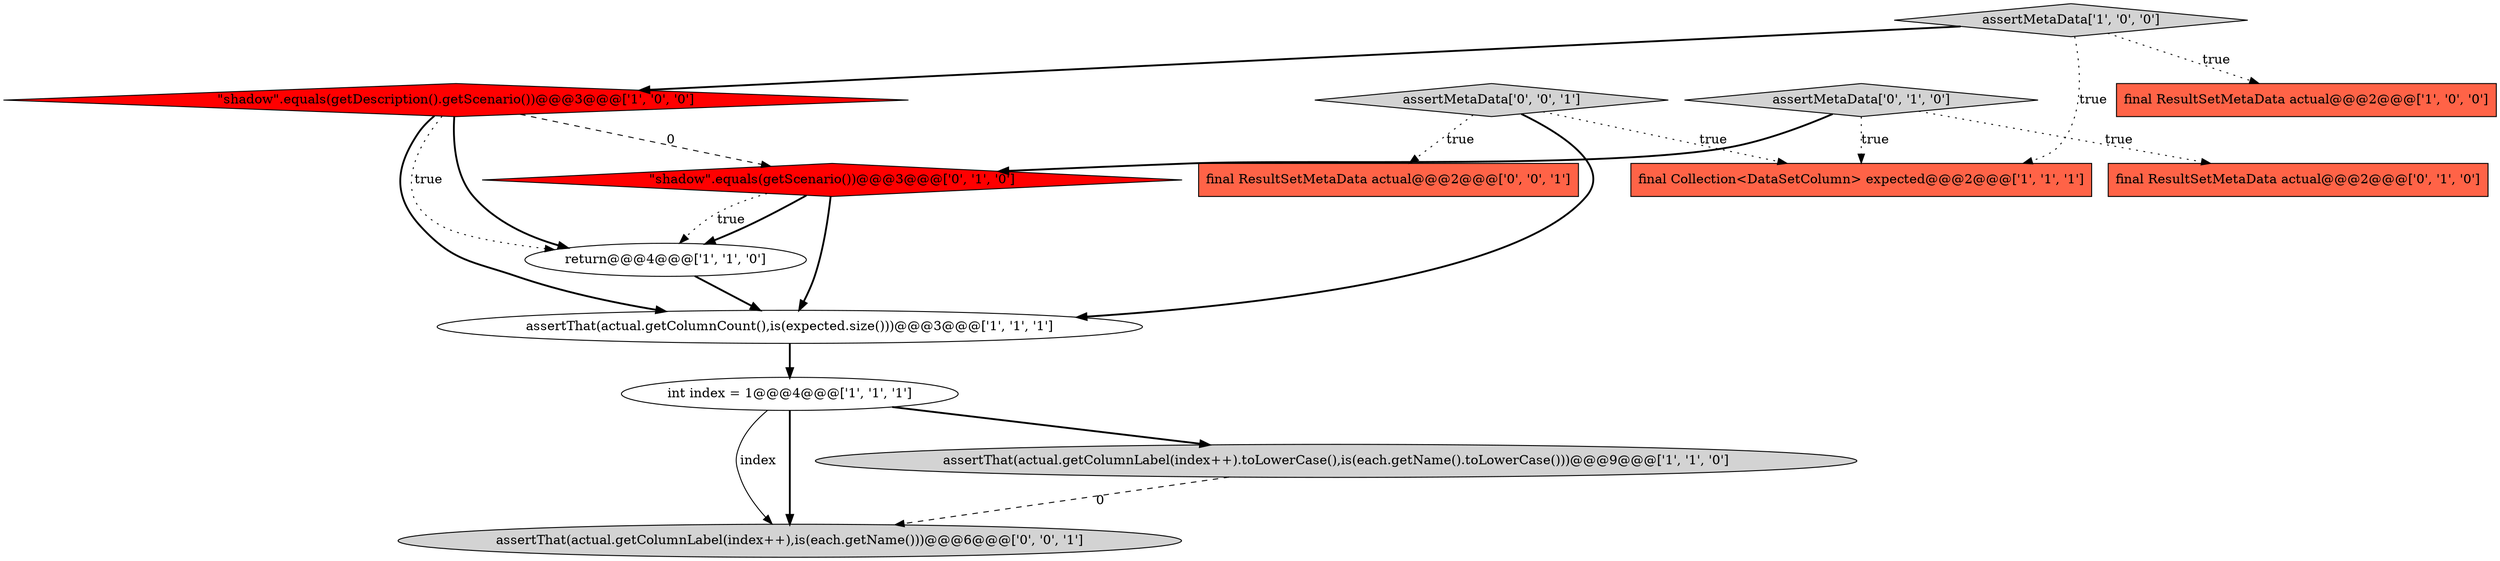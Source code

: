 digraph {
6 [style = filled, label = "return@@@4@@@['1', '1', '0']", fillcolor = white, shape = ellipse image = "AAA0AAABBB1BBB"];
7 [style = filled, label = "final Collection<DataSetColumn> expected@@@2@@@['1', '1', '1']", fillcolor = tomato, shape = box image = "AAA0AAABBB1BBB"];
8 [style = filled, label = "final ResultSetMetaData actual@@@2@@@['0', '1', '0']", fillcolor = tomato, shape = box image = "AAA0AAABBB2BBB"];
1 [style = filled, label = "int index = 1@@@4@@@['1', '1', '1']", fillcolor = white, shape = ellipse image = "AAA0AAABBB1BBB"];
0 [style = filled, label = "assertThat(actual.getColumnLabel(index++).toLowerCase(),is(each.getName().toLowerCase()))@@@9@@@['1', '1', '0']", fillcolor = lightgray, shape = ellipse image = "AAA0AAABBB1BBB"];
5 [style = filled, label = "\"shadow\".equals(getDescription().getScenario())@@@3@@@['1', '0', '0']", fillcolor = red, shape = diamond image = "AAA1AAABBB1BBB"];
12 [style = filled, label = "assertMetaData['0', '0', '1']", fillcolor = lightgray, shape = diamond image = "AAA0AAABBB3BBB"];
10 [style = filled, label = "assertMetaData['0', '1', '0']", fillcolor = lightgray, shape = diamond image = "AAA0AAABBB2BBB"];
9 [style = filled, label = "\"shadow\".equals(getScenario())@@@3@@@['0', '1', '0']", fillcolor = red, shape = diamond image = "AAA1AAABBB2BBB"];
4 [style = filled, label = "assertThat(actual.getColumnCount(),is(expected.size()))@@@3@@@['1', '1', '1']", fillcolor = white, shape = ellipse image = "AAA0AAABBB1BBB"];
11 [style = filled, label = "final ResultSetMetaData actual@@@2@@@['0', '0', '1']", fillcolor = tomato, shape = box image = "AAA0AAABBB3BBB"];
2 [style = filled, label = "assertMetaData['1', '0', '0']", fillcolor = lightgray, shape = diamond image = "AAA0AAABBB1BBB"];
13 [style = filled, label = "assertThat(actual.getColumnLabel(index++),is(each.getName()))@@@6@@@['0', '0', '1']", fillcolor = lightgray, shape = ellipse image = "AAA0AAABBB3BBB"];
3 [style = filled, label = "final ResultSetMetaData actual@@@2@@@['1', '0', '0']", fillcolor = tomato, shape = box image = "AAA0AAABBB1BBB"];
2->3 [style = dotted, label="true"];
10->8 [style = dotted, label="true"];
9->4 [style = bold, label=""];
5->6 [style = dotted, label="true"];
5->9 [style = dashed, label="0"];
1->0 [style = bold, label=""];
9->6 [style = dotted, label="true"];
1->13 [style = solid, label="index"];
1->13 [style = bold, label=""];
9->6 [style = bold, label=""];
12->11 [style = dotted, label="true"];
6->4 [style = bold, label=""];
5->6 [style = bold, label=""];
12->4 [style = bold, label=""];
2->7 [style = dotted, label="true"];
5->4 [style = bold, label=""];
0->13 [style = dashed, label="0"];
4->1 [style = bold, label=""];
10->9 [style = bold, label=""];
12->7 [style = dotted, label="true"];
10->7 [style = dotted, label="true"];
2->5 [style = bold, label=""];
}
